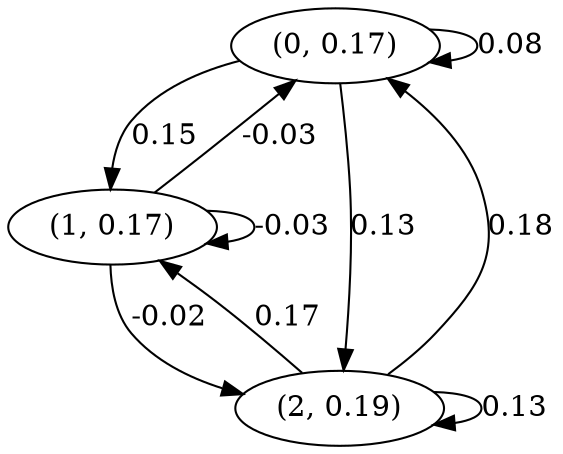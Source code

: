 digraph {
    0 [ label = "(0, 0.17)" ]
    1 [ label = "(1, 0.17)" ]
    2 [ label = "(2, 0.19)" ]
    0 -> 0 [ label = "0.08" ]
    1 -> 1 [ label = "-0.03" ]
    2 -> 2 [ label = "0.13" ]
    1 -> 0 [ label = "-0.03" ]
    2 -> 0 [ label = "0.18" ]
    0 -> 1 [ label = "0.15" ]
    2 -> 1 [ label = "0.17" ]
    0 -> 2 [ label = "0.13" ]
    1 -> 2 [ label = "-0.02" ]
}

